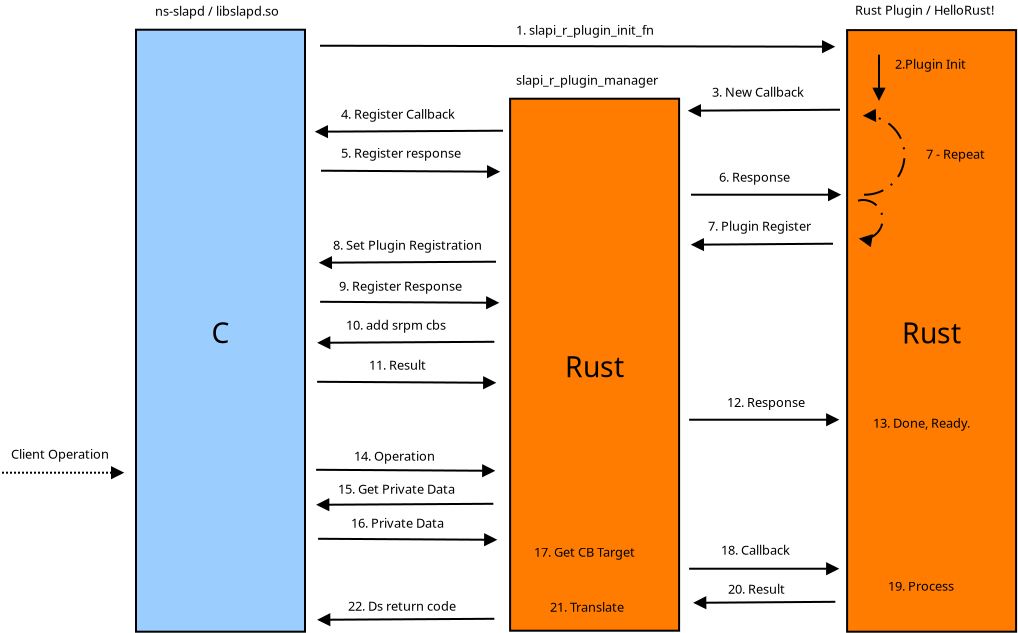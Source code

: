 <?xml version="1.0" encoding="UTF-8"?>
<dia:diagram xmlns:dia="http://www.lysator.liu.se/~alla/dia/">
  <dia:layer name="Background" visible="true" active="true">
    <dia:object type="Flowchart - Box" version="0" id="O0">
      <dia:attribute name="obj_pos">
        <dia:point val="13.35,6.45"/>
      </dia:attribute>
      <dia:attribute name="obj_bb">
        <dia:rectangle val="13.3,6.4;21.85,36.6"/>
      </dia:attribute>
      <dia:attribute name="elem_corner">
        <dia:point val="13.35,6.45"/>
      </dia:attribute>
      <dia:attribute name="elem_width">
        <dia:real val="8.45"/>
      </dia:attribute>
      <dia:attribute name="elem_height">
        <dia:real val="30.1"/>
      </dia:attribute>
      <dia:attribute name="border_width">
        <dia:real val="0.1"/>
      </dia:attribute>
      <dia:attribute name="inner_color">
        <dia:color val="#9bceff"/>
      </dia:attribute>
      <dia:attribute name="show_background">
        <dia:boolean val="true"/>
      </dia:attribute>
      <dia:attribute name="padding">
        <dia:real val="0.5"/>
      </dia:attribute>
      <dia:attribute name="text">
        <dia:composite type="text">
          <dia:attribute name="string">
            <dia:string>#C#</dia:string>
          </dia:attribute>
          <dia:attribute name="font">
            <dia:font family="sans" style="0" name="Helvetica"/>
          </dia:attribute>
          <dia:attribute name="height">
            <dia:real val="1.764"/>
          </dia:attribute>
          <dia:attribute name="pos">
            <dia:point val="17.575,21.928"/>
          </dia:attribute>
          <dia:attribute name="color">
            <dia:color val="#000000"/>
          </dia:attribute>
          <dia:attribute name="alignment">
            <dia:enum val="1"/>
          </dia:attribute>
        </dia:composite>
      </dia:attribute>
    </dia:object>
    <dia:object type="Standard - Text" version="1" id="O1">
      <dia:attribute name="obj_pos">
        <dia:point val="14.3,5.75"/>
      </dia:attribute>
      <dia:attribute name="obj_bb">
        <dia:rectangle val="14.3,5.155;21.012,5.9"/>
      </dia:attribute>
      <dia:attribute name="text">
        <dia:composite type="text">
          <dia:attribute name="string">
            <dia:string>#ns-slapd / libslapd.so#</dia:string>
          </dia:attribute>
          <dia:attribute name="font">
            <dia:font family="sans" style="0" name="Helvetica"/>
          </dia:attribute>
          <dia:attribute name="height">
            <dia:real val="0.8"/>
          </dia:attribute>
          <dia:attribute name="pos">
            <dia:point val="14.3,5.75"/>
          </dia:attribute>
          <dia:attribute name="color">
            <dia:color val="#000000"/>
          </dia:attribute>
          <dia:attribute name="alignment">
            <dia:enum val="0"/>
          </dia:attribute>
        </dia:composite>
      </dia:attribute>
      <dia:attribute name="valign">
        <dia:enum val="3"/>
      </dia:attribute>
    </dia:object>
    <dia:object type="Flowchart - Box" version="0" id="O2">
      <dia:attribute name="obj_pos">
        <dia:point val="32.055,9.9"/>
      </dia:attribute>
      <dia:attribute name="obj_bb">
        <dia:rectangle val="32.005,9.85;40.555,36.55"/>
      </dia:attribute>
      <dia:attribute name="elem_corner">
        <dia:point val="32.055,9.9"/>
      </dia:attribute>
      <dia:attribute name="elem_width">
        <dia:real val="8.45"/>
      </dia:attribute>
      <dia:attribute name="elem_height">
        <dia:real val="26.6"/>
      </dia:attribute>
      <dia:attribute name="border_width">
        <dia:real val="0.1"/>
      </dia:attribute>
      <dia:attribute name="inner_color">
        <dia:color val="#ff7c00"/>
      </dia:attribute>
      <dia:attribute name="show_background">
        <dia:boolean val="true"/>
      </dia:attribute>
      <dia:attribute name="padding">
        <dia:real val="0.5"/>
      </dia:attribute>
      <dia:attribute name="text">
        <dia:composite type="text">
          <dia:attribute name="string">
            <dia:string>#Rust#</dia:string>
          </dia:attribute>
          <dia:attribute name="font">
            <dia:font family="sans" style="0" name="Helvetica"/>
          </dia:attribute>
          <dia:attribute name="height">
            <dia:real val="1.764"/>
          </dia:attribute>
          <dia:attribute name="pos">
            <dia:point val="36.28,23.628"/>
          </dia:attribute>
          <dia:attribute name="color">
            <dia:color val="#000000"/>
          </dia:attribute>
          <dia:attribute name="alignment">
            <dia:enum val="1"/>
          </dia:attribute>
        </dia:composite>
      </dia:attribute>
    </dia:object>
    <dia:object type="Standard - Text" version="1" id="O3">
      <dia:attribute name="obj_pos">
        <dia:point val="32.35,9.2"/>
      </dia:attribute>
      <dia:attribute name="obj_bb">
        <dia:rectangle val="32.35,8.605;39.917,9.35"/>
      </dia:attribute>
      <dia:attribute name="text">
        <dia:composite type="text">
          <dia:attribute name="string">
            <dia:string>#slapi_r_plugin_manager#</dia:string>
          </dia:attribute>
          <dia:attribute name="font">
            <dia:font family="sans" style="0" name="Helvetica"/>
          </dia:attribute>
          <dia:attribute name="height">
            <dia:real val="0.8"/>
          </dia:attribute>
          <dia:attribute name="pos">
            <dia:point val="32.35,9.2"/>
          </dia:attribute>
          <dia:attribute name="color">
            <dia:color val="#000000"/>
          </dia:attribute>
          <dia:attribute name="alignment">
            <dia:enum val="0"/>
          </dia:attribute>
        </dia:composite>
      </dia:attribute>
      <dia:attribute name="valign">
        <dia:enum val="3"/>
      </dia:attribute>
    </dia:object>
    <dia:object type="Flowchart - Box" version="0" id="O4">
      <dia:attribute name="obj_pos">
        <dia:point val="48.905,6.47"/>
      </dia:attribute>
      <dia:attribute name="obj_bb">
        <dia:rectangle val="48.855,6.42;57.405,36.6"/>
      </dia:attribute>
      <dia:attribute name="elem_corner">
        <dia:point val="48.905,6.47"/>
      </dia:attribute>
      <dia:attribute name="elem_width">
        <dia:real val="8.45"/>
      </dia:attribute>
      <dia:attribute name="elem_height">
        <dia:real val="30.08"/>
      </dia:attribute>
      <dia:attribute name="border_width">
        <dia:real val="0.1"/>
      </dia:attribute>
      <dia:attribute name="inner_color">
        <dia:color val="#ff7c00"/>
      </dia:attribute>
      <dia:attribute name="show_background">
        <dia:boolean val="true"/>
      </dia:attribute>
      <dia:attribute name="padding">
        <dia:real val="0.5"/>
      </dia:attribute>
      <dia:attribute name="text">
        <dia:composite type="text">
          <dia:attribute name="string">
            <dia:string>#Rust#</dia:string>
          </dia:attribute>
          <dia:attribute name="font">
            <dia:font family="sans" style="0" name="Helvetica"/>
          </dia:attribute>
          <dia:attribute name="height">
            <dia:real val="1.764"/>
          </dia:attribute>
          <dia:attribute name="pos">
            <dia:point val="53.13,21.938"/>
          </dia:attribute>
          <dia:attribute name="color">
            <dia:color val="#000000"/>
          </dia:attribute>
          <dia:attribute name="alignment">
            <dia:enum val="1"/>
          </dia:attribute>
        </dia:composite>
      </dia:attribute>
    </dia:object>
    <dia:object type="Standard - Text" version="1" id="O5">
      <dia:attribute name="obj_pos">
        <dia:point val="49.3,5.7"/>
      </dia:attribute>
      <dia:attribute name="obj_bb">
        <dia:rectangle val="49.3,5.105;56.773,5.85"/>
      </dia:attribute>
      <dia:attribute name="text">
        <dia:composite type="text">
          <dia:attribute name="string">
            <dia:string>#Rust Plugin / HelloRust!#</dia:string>
          </dia:attribute>
          <dia:attribute name="font">
            <dia:font family="sans" style="0" name="Helvetica"/>
          </dia:attribute>
          <dia:attribute name="height">
            <dia:real val="0.8"/>
          </dia:attribute>
          <dia:attribute name="pos">
            <dia:point val="49.3,5.7"/>
          </dia:attribute>
          <dia:attribute name="color">
            <dia:color val="#000000"/>
          </dia:attribute>
          <dia:attribute name="alignment">
            <dia:enum val="0"/>
          </dia:attribute>
        </dia:composite>
      </dia:attribute>
      <dia:attribute name="valign">
        <dia:enum val="3"/>
      </dia:attribute>
    </dia:object>
    <dia:object type="Standard - Line" version="0" id="O6">
      <dia:attribute name="obj_pos">
        <dia:point val="22.55,7.25"/>
      </dia:attribute>
      <dia:attribute name="obj_bb">
        <dia:rectangle val="22.5,6.968;48.362,7.63"/>
      </dia:attribute>
      <dia:attribute name="conn_endpoints">
        <dia:point val="22.55,7.25"/>
        <dia:point val="48.25,7.3"/>
      </dia:attribute>
      <dia:attribute name="numcp">
        <dia:int val="1"/>
      </dia:attribute>
      <dia:attribute name="end_arrow">
        <dia:enum val="3"/>
      </dia:attribute>
      <dia:attribute name="end_arrow_length">
        <dia:real val="0.5"/>
      </dia:attribute>
      <dia:attribute name="end_arrow_width">
        <dia:real val="0.5"/>
      </dia:attribute>
    </dia:object>
    <dia:object type="Standard - Text" version="1" id="O7">
      <dia:attribute name="obj_pos">
        <dia:point val="32.35,6.7"/>
      </dia:attribute>
      <dia:attribute name="obj_bb">
        <dia:rectangle val="32.35,6.105;39.812,6.85"/>
      </dia:attribute>
      <dia:attribute name="text">
        <dia:composite type="text">
          <dia:attribute name="string">
            <dia:string>#1. slapi_r_plugin_init_fn#</dia:string>
          </dia:attribute>
          <dia:attribute name="font">
            <dia:font family="sans" style="0" name="Helvetica"/>
          </dia:attribute>
          <dia:attribute name="height">
            <dia:real val="0.8"/>
          </dia:attribute>
          <dia:attribute name="pos">
            <dia:point val="32.35,6.7"/>
          </dia:attribute>
          <dia:attribute name="color">
            <dia:color val="#000000"/>
          </dia:attribute>
          <dia:attribute name="alignment">
            <dia:enum val="0"/>
          </dia:attribute>
        </dia:composite>
      </dia:attribute>
      <dia:attribute name="valign">
        <dia:enum val="3"/>
      </dia:attribute>
    </dia:object>
    <dia:object type="Standard - Line" version="0" id="O8">
      <dia:attribute name="obj_pos">
        <dia:point val="48.55,10.45"/>
      </dia:attribute>
      <dia:attribute name="obj_bb">
        <dia:rectangle val="40.888,10.165;48.6,10.827"/>
      </dia:attribute>
      <dia:attribute name="conn_endpoints">
        <dia:point val="48.55,10.45"/>
        <dia:point val="41,10.5"/>
      </dia:attribute>
      <dia:attribute name="numcp">
        <dia:int val="1"/>
      </dia:attribute>
      <dia:attribute name="end_arrow">
        <dia:enum val="3"/>
      </dia:attribute>
      <dia:attribute name="end_arrow_length">
        <dia:real val="0.5"/>
      </dia:attribute>
      <dia:attribute name="end_arrow_width">
        <dia:real val="0.5"/>
      </dia:attribute>
    </dia:object>
    <dia:object type="Standard - Text" version="1" id="O9">
      <dia:attribute name="obj_pos">
        <dia:point val="51.3,8.4"/>
      </dia:attribute>
      <dia:attribute name="obj_bb">
        <dia:rectangle val="51.3,7.805;55.295,8.55"/>
      </dia:attribute>
      <dia:attribute name="text">
        <dia:composite type="text">
          <dia:attribute name="string">
            <dia:string>#2.Plugin Init #</dia:string>
          </dia:attribute>
          <dia:attribute name="font">
            <dia:font family="sans" style="0" name="Helvetica"/>
          </dia:attribute>
          <dia:attribute name="height">
            <dia:real val="0.8"/>
          </dia:attribute>
          <dia:attribute name="pos">
            <dia:point val="51.3,8.4"/>
          </dia:attribute>
          <dia:attribute name="color">
            <dia:color val="#000000"/>
          </dia:attribute>
          <dia:attribute name="alignment">
            <dia:enum val="0"/>
          </dia:attribute>
        </dia:composite>
      </dia:attribute>
      <dia:attribute name="valign">
        <dia:enum val="3"/>
      </dia:attribute>
    </dia:object>
    <dia:object type="Standard - Line" version="0" id="O10">
      <dia:attribute name="obj_pos">
        <dia:point val="50.5,7.7"/>
      </dia:attribute>
      <dia:attribute name="obj_bb">
        <dia:rectangle val="50.169,7.65;50.831,10.062"/>
      </dia:attribute>
      <dia:attribute name="conn_endpoints">
        <dia:point val="50.5,7.7"/>
        <dia:point val="50.5,9.95"/>
      </dia:attribute>
      <dia:attribute name="numcp">
        <dia:int val="1"/>
      </dia:attribute>
      <dia:attribute name="end_arrow">
        <dia:enum val="3"/>
      </dia:attribute>
      <dia:attribute name="end_arrow_length">
        <dia:real val="0.5"/>
      </dia:attribute>
      <dia:attribute name="end_arrow_width">
        <dia:real val="0.5"/>
      </dia:attribute>
    </dia:object>
    <dia:object type="Standard - Text" version="1" id="O11">
      <dia:attribute name="obj_pos">
        <dia:point val="42.15,9.8"/>
      </dia:attribute>
      <dia:attribute name="obj_bb">
        <dia:rectangle val="42.15,9.205;47.28,9.95"/>
      </dia:attribute>
      <dia:attribute name="text">
        <dia:composite type="text">
          <dia:attribute name="string">
            <dia:string>#3. New Callback#</dia:string>
          </dia:attribute>
          <dia:attribute name="font">
            <dia:font family="sans" style="0" name="Helvetica"/>
          </dia:attribute>
          <dia:attribute name="height">
            <dia:real val="0.8"/>
          </dia:attribute>
          <dia:attribute name="pos">
            <dia:point val="42.15,9.8"/>
          </dia:attribute>
          <dia:attribute name="color">
            <dia:color val="#000000"/>
          </dia:attribute>
          <dia:attribute name="alignment">
            <dia:enum val="0"/>
          </dia:attribute>
        </dia:composite>
      </dia:attribute>
      <dia:attribute name="valign">
        <dia:enum val="3"/>
      </dia:attribute>
    </dia:object>
    <dia:object type="Standard - Line" version="0" id="O12">
      <dia:attribute name="obj_pos">
        <dia:point val="31.7,11.5"/>
      </dia:attribute>
      <dia:attribute name="obj_bb">
        <dia:rectangle val="22.238,11.216;31.75,11.878"/>
      </dia:attribute>
      <dia:attribute name="conn_endpoints">
        <dia:point val="31.7,11.5"/>
        <dia:point val="22.35,11.55"/>
      </dia:attribute>
      <dia:attribute name="numcp">
        <dia:int val="1"/>
      </dia:attribute>
      <dia:attribute name="end_arrow">
        <dia:enum val="3"/>
      </dia:attribute>
      <dia:attribute name="end_arrow_length">
        <dia:real val="0.5"/>
      </dia:attribute>
      <dia:attribute name="end_arrow_width">
        <dia:real val="0.5"/>
      </dia:attribute>
    </dia:object>
    <dia:object type="Standard - Text" version="1" id="O13">
      <dia:attribute name="obj_pos">
        <dia:point val="23.6,10.9"/>
      </dia:attribute>
      <dia:attribute name="obj_bb">
        <dia:rectangle val="23.6,10.305;29.97,11.05"/>
      </dia:attribute>
      <dia:attribute name="text">
        <dia:composite type="text">
          <dia:attribute name="string">
            <dia:string>#4. Register Callback#</dia:string>
          </dia:attribute>
          <dia:attribute name="font">
            <dia:font family="sans" style="0" name="Helvetica"/>
          </dia:attribute>
          <dia:attribute name="height">
            <dia:real val="0.8"/>
          </dia:attribute>
          <dia:attribute name="pos">
            <dia:point val="23.6,10.9"/>
          </dia:attribute>
          <dia:attribute name="color">
            <dia:color val="#000000"/>
          </dia:attribute>
          <dia:attribute name="alignment">
            <dia:enum val="0"/>
          </dia:attribute>
        </dia:composite>
      </dia:attribute>
      <dia:attribute name="valign">
        <dia:enum val="3"/>
      </dia:attribute>
    </dia:object>
    <dia:object type="Standard - Line" version="0" id="O14">
      <dia:attribute name="obj_pos">
        <dia:point val="22.6,13.5"/>
      </dia:attribute>
      <dia:attribute name="obj_bb">
        <dia:rectangle val="22.55,13.216;31.612,13.878"/>
      </dia:attribute>
      <dia:attribute name="conn_endpoints">
        <dia:point val="22.6,13.5"/>
        <dia:point val="31.5,13.55"/>
      </dia:attribute>
      <dia:attribute name="numcp">
        <dia:int val="1"/>
      </dia:attribute>
      <dia:attribute name="end_arrow">
        <dia:enum val="3"/>
      </dia:attribute>
      <dia:attribute name="end_arrow_length">
        <dia:real val="0.5"/>
      </dia:attribute>
      <dia:attribute name="end_arrow_width">
        <dia:real val="0.5"/>
      </dia:attribute>
    </dia:object>
    <dia:object type="Standard - Text" version="1" id="O15">
      <dia:attribute name="obj_pos">
        <dia:point val="23.6,12.85"/>
      </dia:attribute>
      <dia:attribute name="obj_bb">
        <dia:rectangle val="23.6,12.255;30.16,13"/>
      </dia:attribute>
      <dia:attribute name="text">
        <dia:composite type="text">
          <dia:attribute name="string">
            <dia:string>#5. Register response#</dia:string>
          </dia:attribute>
          <dia:attribute name="font">
            <dia:font family="sans" style="0" name="Helvetica"/>
          </dia:attribute>
          <dia:attribute name="height">
            <dia:real val="0.8"/>
          </dia:attribute>
          <dia:attribute name="pos">
            <dia:point val="23.6,12.85"/>
          </dia:attribute>
          <dia:attribute name="color">
            <dia:color val="#000000"/>
          </dia:attribute>
          <dia:attribute name="alignment">
            <dia:enum val="0"/>
          </dia:attribute>
        </dia:composite>
      </dia:attribute>
      <dia:attribute name="valign">
        <dia:enum val="3"/>
      </dia:attribute>
    </dia:object>
    <dia:object type="Standard - Line" version="0" id="O16">
      <dia:attribute name="obj_pos">
        <dia:point val="41.1,14.7"/>
      </dia:attribute>
      <dia:attribute name="obj_bb">
        <dia:rectangle val="41.05,14.369;48.662,15.031"/>
      </dia:attribute>
      <dia:attribute name="conn_endpoints">
        <dia:point val="41.1,14.7"/>
        <dia:point val="48.55,14.7"/>
      </dia:attribute>
      <dia:attribute name="numcp">
        <dia:int val="1"/>
      </dia:attribute>
      <dia:attribute name="end_arrow">
        <dia:enum val="3"/>
      </dia:attribute>
      <dia:attribute name="end_arrow_length">
        <dia:real val="0.5"/>
      </dia:attribute>
      <dia:attribute name="end_arrow_width">
        <dia:real val="0.5"/>
      </dia:attribute>
    </dia:object>
    <dia:object type="Standard - Text" version="1" id="O17">
      <dia:attribute name="obj_pos">
        <dia:point val="42.5,14.05"/>
      </dia:attribute>
      <dia:attribute name="obj_bb">
        <dia:rectangle val="42.5,13.455;46.39,14.2"/>
      </dia:attribute>
      <dia:attribute name="text">
        <dia:composite type="text">
          <dia:attribute name="string">
            <dia:string>#6. Response#</dia:string>
          </dia:attribute>
          <dia:attribute name="font">
            <dia:font family="sans" style="0" name="Helvetica"/>
          </dia:attribute>
          <dia:attribute name="height">
            <dia:real val="0.8"/>
          </dia:attribute>
          <dia:attribute name="pos">
            <dia:point val="42.5,14.05"/>
          </dia:attribute>
          <dia:attribute name="color">
            <dia:color val="#000000"/>
          </dia:attribute>
          <dia:attribute name="alignment">
            <dia:enum val="0"/>
          </dia:attribute>
        </dia:composite>
      </dia:attribute>
      <dia:attribute name="valign">
        <dia:enum val="3"/>
      </dia:attribute>
    </dia:object>
    <dia:object type="Standard - Arc" version="0" id="O18">
      <dia:attribute name="obj_pos">
        <dia:point val="49.75,14.7"/>
      </dia:attribute>
      <dia:attribute name="obj_bb">
        <dia:rectangle val="49.688,10.404;51.826,14.751"/>
      </dia:attribute>
      <dia:attribute name="conn_endpoints">
        <dia:point val="49.75,14.7"/>
        <dia:point val="49.75,10.75"/>
      </dia:attribute>
      <dia:attribute name="curve_distance">
        <dia:real val="2.026"/>
      </dia:attribute>
      <dia:attribute name="line_style">
        <dia:enum val="2"/>
      </dia:attribute>
      <dia:attribute name="end_arrow">
        <dia:enum val="3"/>
      </dia:attribute>
      <dia:attribute name="end_arrow_length">
        <dia:real val="0.5"/>
      </dia:attribute>
      <dia:attribute name="end_arrow_width">
        <dia:real val="0.5"/>
      </dia:attribute>
    </dia:object>
    <dia:object type="Standard - Text" version="1" id="O19">
      <dia:attribute name="obj_pos">
        <dia:point val="53.13,21.51"/>
      </dia:attribute>
      <dia:attribute name="obj_bb">
        <dia:rectangle val="53.13,20.915;53.13,21.66"/>
      </dia:attribute>
      <dia:attribute name="text">
        <dia:composite type="text">
          <dia:attribute name="string">
            <dia:string>##</dia:string>
          </dia:attribute>
          <dia:attribute name="font">
            <dia:font family="sans" style="0" name="Helvetica"/>
          </dia:attribute>
          <dia:attribute name="height">
            <dia:real val="0.8"/>
          </dia:attribute>
          <dia:attribute name="pos">
            <dia:point val="53.13,21.51"/>
          </dia:attribute>
          <dia:attribute name="color">
            <dia:color val="#000000"/>
          </dia:attribute>
          <dia:attribute name="alignment">
            <dia:enum val="0"/>
          </dia:attribute>
        </dia:composite>
      </dia:attribute>
      <dia:attribute name="valign">
        <dia:enum val="3"/>
      </dia:attribute>
      <dia:connections>
        <dia:connection handle="0" to="O4" connection="16"/>
      </dia:connections>
    </dia:object>
    <dia:object type="Standard - Text" version="1" id="O20">
      <dia:attribute name="obj_pos">
        <dia:point val="52.85,12.9"/>
      </dia:attribute>
      <dia:attribute name="obj_bb">
        <dia:rectangle val="52.85,12.305;56.15,13.05"/>
      </dia:attribute>
      <dia:attribute name="text">
        <dia:composite type="text">
          <dia:attribute name="string">
            <dia:string>#7 - Repeat#</dia:string>
          </dia:attribute>
          <dia:attribute name="font">
            <dia:font family="sans" style="0" name="Helvetica"/>
          </dia:attribute>
          <dia:attribute name="height">
            <dia:real val="0.8"/>
          </dia:attribute>
          <dia:attribute name="pos">
            <dia:point val="52.85,12.9"/>
          </dia:attribute>
          <dia:attribute name="color">
            <dia:color val="#000000"/>
          </dia:attribute>
          <dia:attribute name="alignment">
            <dia:enum val="0"/>
          </dia:attribute>
        </dia:composite>
      </dia:attribute>
      <dia:attribute name="valign">
        <dia:enum val="3"/>
      </dia:attribute>
    </dia:object>
    <dia:object type="Standard - Line" version="0" id="O21">
      <dia:attribute name="obj_pos">
        <dia:point val="48.2,17.15"/>
      </dia:attribute>
      <dia:attribute name="obj_bb">
        <dia:rectangle val="41.038,16.865;48.25,17.527"/>
      </dia:attribute>
      <dia:attribute name="conn_endpoints">
        <dia:point val="48.2,17.15"/>
        <dia:point val="41.15,17.2"/>
      </dia:attribute>
      <dia:attribute name="numcp">
        <dia:int val="1"/>
      </dia:attribute>
      <dia:attribute name="end_arrow">
        <dia:enum val="3"/>
      </dia:attribute>
      <dia:attribute name="end_arrow_length">
        <dia:real val="0.5"/>
      </dia:attribute>
      <dia:attribute name="end_arrow_width">
        <dia:real val="0.5"/>
      </dia:attribute>
    </dia:object>
    <dia:object type="Standard - Text" version="1" id="O22">
      <dia:attribute name="obj_pos">
        <dia:point val="41.95,16.5"/>
      </dia:attribute>
      <dia:attribute name="obj_bb">
        <dia:rectangle val="41.95,15.905;47.56,16.65"/>
      </dia:attribute>
      <dia:attribute name="text">
        <dia:composite type="text">
          <dia:attribute name="string">
            <dia:string>#7. Plugin Register#</dia:string>
          </dia:attribute>
          <dia:attribute name="font">
            <dia:font family="sans" style="0" name="Helvetica"/>
          </dia:attribute>
          <dia:attribute name="height">
            <dia:real val="0.8"/>
          </dia:attribute>
          <dia:attribute name="pos">
            <dia:point val="41.95,16.5"/>
          </dia:attribute>
          <dia:attribute name="color">
            <dia:color val="#000000"/>
          </dia:attribute>
          <dia:attribute name="alignment">
            <dia:enum val="0"/>
          </dia:attribute>
        </dia:composite>
      </dia:attribute>
      <dia:attribute name="valign">
        <dia:enum val="3"/>
      </dia:attribute>
    </dia:object>
    <dia:object type="Standard - Arc" version="0" id="O23">
      <dia:attribute name="obj_pos">
        <dia:point val="49.45,15"/>
      </dia:attribute>
      <dia:attribute name="obj_bb">
        <dia:rectangle val="49.397,14.916;50.73,17.323"/>
      </dia:attribute>
      <dia:attribute name="conn_endpoints">
        <dia:point val="49.45,15"/>
        <dia:point val="49.55,16.9"/>
      </dia:attribute>
      <dia:attribute name="curve_distance">
        <dia:real val="-1.18"/>
      </dia:attribute>
      <dia:attribute name="line_style">
        <dia:enum val="2"/>
      </dia:attribute>
      <dia:attribute name="end_arrow">
        <dia:enum val="3"/>
      </dia:attribute>
      <dia:attribute name="end_arrow_length">
        <dia:real val="0.5"/>
      </dia:attribute>
      <dia:attribute name="end_arrow_width">
        <dia:real val="0.5"/>
      </dia:attribute>
    </dia:object>
    <dia:object type="Standard - Line" version="0" id="O24">
      <dia:attribute name="obj_pos">
        <dia:point val="31.35,18.05"/>
      </dia:attribute>
      <dia:attribute name="obj_bb">
        <dia:rectangle val="22.438,17.766;31.4,18.428"/>
      </dia:attribute>
      <dia:attribute name="conn_endpoints">
        <dia:point val="31.35,18.05"/>
        <dia:point val="22.55,18.1"/>
      </dia:attribute>
      <dia:attribute name="numcp">
        <dia:int val="1"/>
      </dia:attribute>
      <dia:attribute name="end_arrow">
        <dia:enum val="3"/>
      </dia:attribute>
      <dia:attribute name="end_arrow_length">
        <dia:real val="0.5"/>
      </dia:attribute>
      <dia:attribute name="end_arrow_width">
        <dia:real val="0.5"/>
      </dia:attribute>
    </dia:object>
    <dia:object type="Standard - Text" version="1" id="O25">
      <dia:attribute name="obj_pos">
        <dia:point val="23.2,17.45"/>
      </dia:attribute>
      <dia:attribute name="obj_bb">
        <dia:rectangle val="23.2,16.855;31.288,17.6"/>
      </dia:attribute>
      <dia:attribute name="text">
        <dia:composite type="text">
          <dia:attribute name="string">
            <dia:string>#8. Set Plugin Registration#</dia:string>
          </dia:attribute>
          <dia:attribute name="font">
            <dia:font family="sans" style="0" name="Helvetica"/>
          </dia:attribute>
          <dia:attribute name="height">
            <dia:real val="0.8"/>
          </dia:attribute>
          <dia:attribute name="pos">
            <dia:point val="23.2,17.45"/>
          </dia:attribute>
          <dia:attribute name="color">
            <dia:color val="#000000"/>
          </dia:attribute>
          <dia:attribute name="alignment">
            <dia:enum val="0"/>
          </dia:attribute>
        </dia:composite>
      </dia:attribute>
      <dia:attribute name="valign">
        <dia:enum val="3"/>
      </dia:attribute>
    </dia:object>
    <dia:object type="Standard - Line" version="0" id="O26">
      <dia:attribute name="obj_pos">
        <dia:point val="22.555,20.054"/>
      </dia:attribute>
      <dia:attribute name="obj_bb">
        <dia:rectangle val="22.505,19.77;31.567,20.432"/>
      </dia:attribute>
      <dia:attribute name="conn_endpoints">
        <dia:point val="22.555,20.054"/>
        <dia:point val="31.455,20.104"/>
      </dia:attribute>
      <dia:attribute name="numcp">
        <dia:int val="1"/>
      </dia:attribute>
      <dia:attribute name="end_arrow">
        <dia:enum val="3"/>
      </dia:attribute>
      <dia:attribute name="end_arrow_length">
        <dia:real val="0.5"/>
      </dia:attribute>
      <dia:attribute name="end_arrow_width">
        <dia:real val="0.5"/>
      </dia:attribute>
    </dia:object>
    <dia:object type="Standard - Text" version="1" id="O27">
      <dia:attribute name="obj_pos">
        <dia:point val="23.5,19.5"/>
      </dia:attribute>
      <dia:attribute name="obj_bb">
        <dia:rectangle val="23.5,18.905;30.23,19.65"/>
      </dia:attribute>
      <dia:attribute name="text">
        <dia:composite type="text">
          <dia:attribute name="string">
            <dia:string>#9. Register Response#</dia:string>
          </dia:attribute>
          <dia:attribute name="font">
            <dia:font family="sans" style="0" name="Helvetica"/>
          </dia:attribute>
          <dia:attribute name="height">
            <dia:real val="0.8"/>
          </dia:attribute>
          <dia:attribute name="pos">
            <dia:point val="23.5,19.5"/>
          </dia:attribute>
          <dia:attribute name="color">
            <dia:color val="#000000"/>
          </dia:attribute>
          <dia:attribute name="alignment">
            <dia:enum val="0"/>
          </dia:attribute>
        </dia:composite>
      </dia:attribute>
      <dia:attribute name="valign">
        <dia:enum val="3"/>
      </dia:attribute>
    </dia:object>
    <dia:object type="Standard - Line" version="0" id="O28">
      <dia:attribute name="obj_pos">
        <dia:point val="31.267,22.054"/>
      </dia:attribute>
      <dia:attribute name="obj_bb">
        <dia:rectangle val="22.355,21.77;31.317,22.432"/>
      </dia:attribute>
      <dia:attribute name="conn_endpoints">
        <dia:point val="31.267,22.054"/>
        <dia:point val="22.467,22.104"/>
      </dia:attribute>
      <dia:attribute name="numcp">
        <dia:int val="1"/>
      </dia:attribute>
      <dia:attribute name="end_arrow">
        <dia:enum val="3"/>
      </dia:attribute>
      <dia:attribute name="end_arrow_length">
        <dia:real val="0.5"/>
      </dia:attribute>
      <dia:attribute name="end_arrow_width">
        <dia:real val="0.5"/>
      </dia:attribute>
    </dia:object>
    <dia:object type="Standard - Text" version="1" id="O29">
      <dia:attribute name="obj_pos">
        <dia:point val="23.85,21.45"/>
      </dia:attribute>
      <dia:attribute name="obj_bb">
        <dia:rectangle val="23.85,20.855;29.4,21.6"/>
      </dia:attribute>
      <dia:attribute name="text">
        <dia:composite type="text">
          <dia:attribute name="string">
            <dia:string>#10. add srpm cbs#</dia:string>
          </dia:attribute>
          <dia:attribute name="font">
            <dia:font family="sans" style="0" name="Helvetica"/>
          </dia:attribute>
          <dia:attribute name="height">
            <dia:real val="0.8"/>
          </dia:attribute>
          <dia:attribute name="pos">
            <dia:point val="23.85,21.45"/>
          </dia:attribute>
          <dia:attribute name="color">
            <dia:color val="#000000"/>
          </dia:attribute>
          <dia:attribute name="alignment">
            <dia:enum val="0"/>
          </dia:attribute>
        </dia:composite>
      </dia:attribute>
      <dia:attribute name="valign">
        <dia:enum val="3"/>
      </dia:attribute>
    </dia:object>
    <dia:object type="Standard - Line" version="0" id="O30">
      <dia:attribute name="obj_pos">
        <dia:point val="22.405,24.054"/>
      </dia:attribute>
      <dia:attribute name="obj_bb">
        <dia:rectangle val="22.355,23.77;31.417,24.432"/>
      </dia:attribute>
      <dia:attribute name="conn_endpoints">
        <dia:point val="22.405,24.054"/>
        <dia:point val="31.305,24.104"/>
      </dia:attribute>
      <dia:attribute name="numcp">
        <dia:int val="1"/>
      </dia:attribute>
      <dia:attribute name="end_arrow">
        <dia:enum val="3"/>
      </dia:attribute>
      <dia:attribute name="end_arrow_length">
        <dia:real val="0.5"/>
      </dia:attribute>
      <dia:attribute name="end_arrow_width">
        <dia:real val="0.5"/>
      </dia:attribute>
    </dia:object>
    <dia:object type="Standard - Text" version="1" id="O31">
      <dia:attribute name="obj_pos">
        <dia:point val="25,23.45"/>
      </dia:attribute>
      <dia:attribute name="obj_bb">
        <dia:rectangle val="25,22.855;28.198,23.6"/>
      </dia:attribute>
      <dia:attribute name="text">
        <dia:composite type="text">
          <dia:attribute name="string">
            <dia:string>#11. Result#</dia:string>
          </dia:attribute>
          <dia:attribute name="font">
            <dia:font family="sans" style="0" name="Helvetica"/>
          </dia:attribute>
          <dia:attribute name="height">
            <dia:real val="0.8"/>
          </dia:attribute>
          <dia:attribute name="pos">
            <dia:point val="25,23.45"/>
          </dia:attribute>
          <dia:attribute name="color">
            <dia:color val="#000000"/>
          </dia:attribute>
          <dia:attribute name="alignment">
            <dia:enum val="0"/>
          </dia:attribute>
        </dia:composite>
      </dia:attribute>
      <dia:attribute name="valign">
        <dia:enum val="3"/>
      </dia:attribute>
    </dia:object>
    <dia:object type="Standard - Line" version="0" id="O32">
      <dia:attribute name="obj_pos">
        <dia:point val="41.005,25.951"/>
      </dia:attribute>
      <dia:attribute name="obj_bb">
        <dia:rectangle val="40.955,25.62;48.567,26.282"/>
      </dia:attribute>
      <dia:attribute name="conn_endpoints">
        <dia:point val="41.005,25.951"/>
        <dia:point val="48.455,25.951"/>
      </dia:attribute>
      <dia:attribute name="numcp">
        <dia:int val="1"/>
      </dia:attribute>
      <dia:attribute name="end_arrow">
        <dia:enum val="3"/>
      </dia:attribute>
      <dia:attribute name="end_arrow_length">
        <dia:real val="0.5"/>
      </dia:attribute>
      <dia:attribute name="end_arrow_width">
        <dia:real val="0.5"/>
      </dia:attribute>
    </dia:object>
    <dia:object type="Standard - Text" version="1" id="O33">
      <dia:attribute name="obj_pos">
        <dia:point val="42.905,25.315"/>
      </dia:attribute>
      <dia:attribute name="obj_bb">
        <dia:rectangle val="42.905,24.72;47.203,25.465"/>
      </dia:attribute>
      <dia:attribute name="text">
        <dia:composite type="text">
          <dia:attribute name="string">
            <dia:string>#12. Response#</dia:string>
          </dia:attribute>
          <dia:attribute name="font">
            <dia:font family="sans" style="0" name="Helvetica"/>
          </dia:attribute>
          <dia:attribute name="height">
            <dia:real val="0.8"/>
          </dia:attribute>
          <dia:attribute name="pos">
            <dia:point val="42.905,25.315"/>
          </dia:attribute>
          <dia:attribute name="color">
            <dia:color val="#000000"/>
          </dia:attribute>
          <dia:attribute name="alignment">
            <dia:enum val="0"/>
          </dia:attribute>
        </dia:composite>
      </dia:attribute>
      <dia:attribute name="valign">
        <dia:enum val="3"/>
      </dia:attribute>
    </dia:object>
    <dia:object type="Standard - Text" version="1" id="O34">
      <dia:attribute name="obj_pos">
        <dia:point val="50.2,26.35"/>
      </dia:attribute>
      <dia:attribute name="obj_bb">
        <dia:rectangle val="50.2,25.755;55.615,26.5"/>
      </dia:attribute>
      <dia:attribute name="text">
        <dia:composite type="text">
          <dia:attribute name="string">
            <dia:string>#13. Done, Ready.#</dia:string>
          </dia:attribute>
          <dia:attribute name="font">
            <dia:font family="sans" style="0" name="Helvetica"/>
          </dia:attribute>
          <dia:attribute name="height">
            <dia:real val="0.8"/>
          </dia:attribute>
          <dia:attribute name="pos">
            <dia:point val="50.2,26.35"/>
          </dia:attribute>
          <dia:attribute name="color">
            <dia:color val="#000000"/>
          </dia:attribute>
          <dia:attribute name="alignment">
            <dia:enum val="0"/>
          </dia:attribute>
        </dia:composite>
      </dia:attribute>
      <dia:attribute name="valign">
        <dia:enum val="3"/>
      </dia:attribute>
    </dia:object>
    <dia:object type="Standard - Line" version="0" id="O35">
      <dia:attribute name="obj_pos">
        <dia:point val="22.355,28.454"/>
      </dia:attribute>
      <dia:attribute name="obj_bb">
        <dia:rectangle val="22.305,28.17;31.367,28.832"/>
      </dia:attribute>
      <dia:attribute name="conn_endpoints">
        <dia:point val="22.355,28.454"/>
        <dia:point val="31.255,28.504"/>
      </dia:attribute>
      <dia:attribute name="numcp">
        <dia:int val="1"/>
      </dia:attribute>
      <dia:attribute name="end_arrow">
        <dia:enum val="3"/>
      </dia:attribute>
      <dia:attribute name="end_arrow_length">
        <dia:real val="0.5"/>
      </dia:attribute>
      <dia:attribute name="end_arrow_width">
        <dia:real val="0.5"/>
      </dia:attribute>
    </dia:object>
    <dia:object type="Standard - Text" version="1" id="O36">
      <dia:attribute name="obj_pos">
        <dia:point val="24.25,28"/>
      </dia:attribute>
      <dia:attribute name="obj_bb">
        <dia:rectangle val="24.25,27.405;28.657,28.15"/>
      </dia:attribute>
      <dia:attribute name="text">
        <dia:composite type="text">
          <dia:attribute name="string">
            <dia:string>#14. Operation#</dia:string>
          </dia:attribute>
          <dia:attribute name="font">
            <dia:font family="sans" style="0" name="Helvetica"/>
          </dia:attribute>
          <dia:attribute name="height">
            <dia:real val="0.8"/>
          </dia:attribute>
          <dia:attribute name="pos">
            <dia:point val="24.25,28"/>
          </dia:attribute>
          <dia:attribute name="color">
            <dia:color val="#000000"/>
          </dia:attribute>
          <dia:attribute name="alignment">
            <dia:enum val="0"/>
          </dia:attribute>
        </dia:composite>
      </dia:attribute>
      <dia:attribute name="valign">
        <dia:enum val="3"/>
      </dia:attribute>
    </dia:object>
    <dia:object type="Standard - Line" version="0" id="O37">
      <dia:attribute name="obj_pos">
        <dia:point val="31.217,30.154"/>
      </dia:attribute>
      <dia:attribute name="obj_bb">
        <dia:rectangle val="22.305,29.87;31.267,30.532"/>
      </dia:attribute>
      <dia:attribute name="conn_endpoints">
        <dia:point val="31.217,30.154"/>
        <dia:point val="22.417,30.204"/>
      </dia:attribute>
      <dia:attribute name="numcp">
        <dia:int val="1"/>
      </dia:attribute>
      <dia:attribute name="end_arrow">
        <dia:enum val="3"/>
      </dia:attribute>
      <dia:attribute name="end_arrow_length">
        <dia:real val="0.5"/>
      </dia:attribute>
      <dia:attribute name="end_arrow_width">
        <dia:real val="0.5"/>
      </dia:attribute>
    </dia:object>
    <dia:object type="Standard - Text" version="1" id="O38">
      <dia:attribute name="obj_pos">
        <dia:point val="23.45,29.65"/>
      </dia:attribute>
      <dia:attribute name="obj_bb">
        <dia:rectangle val="23.45,29.055;29.975,29.8"/>
      </dia:attribute>
      <dia:attribute name="text">
        <dia:composite type="text">
          <dia:attribute name="string">
            <dia:string>#15. Get Private Data#</dia:string>
          </dia:attribute>
          <dia:attribute name="font">
            <dia:font family="sans" style="0" name="Helvetica"/>
          </dia:attribute>
          <dia:attribute name="height">
            <dia:real val="0.8"/>
          </dia:attribute>
          <dia:attribute name="pos">
            <dia:point val="23.45,29.65"/>
          </dia:attribute>
          <dia:attribute name="color">
            <dia:color val="#000000"/>
          </dia:attribute>
          <dia:attribute name="alignment">
            <dia:enum val="0"/>
          </dia:attribute>
        </dia:composite>
      </dia:attribute>
      <dia:attribute name="valign">
        <dia:enum val="3"/>
      </dia:attribute>
    </dia:object>
    <dia:object type="Standard - Line" version="0" id="O39">
      <dia:attribute name="obj_pos">
        <dia:point val="22.455,31.904"/>
      </dia:attribute>
      <dia:attribute name="obj_bb">
        <dia:rectangle val="22.405,31.62;31.467,32.282"/>
      </dia:attribute>
      <dia:attribute name="conn_endpoints">
        <dia:point val="22.455,31.904"/>
        <dia:point val="31.355,31.954"/>
      </dia:attribute>
      <dia:attribute name="numcp">
        <dia:int val="1"/>
      </dia:attribute>
      <dia:attribute name="end_arrow">
        <dia:enum val="3"/>
      </dia:attribute>
      <dia:attribute name="end_arrow_length">
        <dia:real val="0.5"/>
      </dia:attribute>
      <dia:attribute name="end_arrow_width">
        <dia:real val="0.5"/>
      </dia:attribute>
    </dia:object>
    <dia:object type="Standard - Text" version="1" id="O40">
      <dia:attribute name="obj_pos">
        <dia:point val="24.1,31.35"/>
      </dia:attribute>
      <dia:attribute name="obj_bb">
        <dia:rectangle val="24.1,30.755;29.282,31.5"/>
      </dia:attribute>
      <dia:attribute name="text">
        <dia:composite type="text">
          <dia:attribute name="string">
            <dia:string>#16. Private Data#</dia:string>
          </dia:attribute>
          <dia:attribute name="font">
            <dia:font family="sans" style="0" name="Helvetica"/>
          </dia:attribute>
          <dia:attribute name="height">
            <dia:real val="0.8"/>
          </dia:attribute>
          <dia:attribute name="pos">
            <dia:point val="24.1,31.35"/>
          </dia:attribute>
          <dia:attribute name="color">
            <dia:color val="#000000"/>
          </dia:attribute>
          <dia:attribute name="alignment">
            <dia:enum val="0"/>
          </dia:attribute>
        </dia:composite>
      </dia:attribute>
      <dia:attribute name="valign">
        <dia:enum val="3"/>
      </dia:attribute>
    </dia:object>
    <dia:object type="Standard - Text" version="1" id="O41">
      <dia:attribute name="obj_pos">
        <dia:point val="33.25,32.8"/>
      </dia:attribute>
      <dia:attribute name="obj_bb">
        <dia:rectangle val="33.25,32.205;38.885,32.95"/>
      </dia:attribute>
      <dia:attribute name="text">
        <dia:composite type="text">
          <dia:attribute name="string">
            <dia:string>#17. Get CB Target#</dia:string>
          </dia:attribute>
          <dia:attribute name="font">
            <dia:font family="sans" style="0" name="Helvetica"/>
          </dia:attribute>
          <dia:attribute name="height">
            <dia:real val="0.8"/>
          </dia:attribute>
          <dia:attribute name="pos">
            <dia:point val="33.25,32.8"/>
          </dia:attribute>
          <dia:attribute name="color">
            <dia:color val="#000000"/>
          </dia:attribute>
          <dia:attribute name="alignment">
            <dia:enum val="0"/>
          </dia:attribute>
        </dia:composite>
      </dia:attribute>
      <dia:attribute name="valign">
        <dia:enum val="3"/>
      </dia:attribute>
    </dia:object>
    <dia:object type="Standard - Line" version="0" id="O42">
      <dia:attribute name="obj_pos">
        <dia:point val="41.005,33.401"/>
      </dia:attribute>
      <dia:attribute name="obj_bb">
        <dia:rectangle val="40.955,33.07;48.567,33.732"/>
      </dia:attribute>
      <dia:attribute name="conn_endpoints">
        <dia:point val="41.005,33.401"/>
        <dia:point val="48.455,33.401"/>
      </dia:attribute>
      <dia:attribute name="numcp">
        <dia:int val="1"/>
      </dia:attribute>
      <dia:attribute name="end_arrow">
        <dia:enum val="3"/>
      </dia:attribute>
      <dia:attribute name="end_arrow_length">
        <dia:real val="0.5"/>
      </dia:attribute>
      <dia:attribute name="end_arrow_width">
        <dia:real val="0.5"/>
      </dia:attribute>
    </dia:object>
    <dia:object type="Standard - Text" version="1" id="O43">
      <dia:attribute name="obj_pos">
        <dia:point val="42.6,32.7"/>
      </dia:attribute>
      <dia:attribute name="obj_bb">
        <dia:rectangle val="42.6,32.105;46.538,32.85"/>
      </dia:attribute>
      <dia:attribute name="text">
        <dia:composite type="text">
          <dia:attribute name="string">
            <dia:string>#18. Callback#</dia:string>
          </dia:attribute>
          <dia:attribute name="font">
            <dia:font family="sans" style="0" name="Helvetica"/>
          </dia:attribute>
          <dia:attribute name="height">
            <dia:real val="0.8"/>
          </dia:attribute>
          <dia:attribute name="pos">
            <dia:point val="42.6,32.7"/>
          </dia:attribute>
          <dia:attribute name="color">
            <dia:color val="#000000"/>
          </dia:attribute>
          <dia:attribute name="alignment">
            <dia:enum val="0"/>
          </dia:attribute>
        </dia:composite>
      </dia:attribute>
      <dia:attribute name="valign">
        <dia:enum val="3"/>
      </dia:attribute>
    </dia:object>
    <dia:object type="Standard - Text" version="1" id="O44">
      <dia:attribute name="obj_pos">
        <dia:point val="50.95,34.5"/>
      </dia:attribute>
      <dia:attribute name="obj_bb">
        <dia:rectangle val="50.95,33.905;54.597,34.65"/>
      </dia:attribute>
      <dia:attribute name="text">
        <dia:composite type="text">
          <dia:attribute name="string">
            <dia:string>#19. Process#</dia:string>
          </dia:attribute>
          <dia:attribute name="font">
            <dia:font family="sans" style="0" name="Helvetica"/>
          </dia:attribute>
          <dia:attribute name="height">
            <dia:real val="0.8"/>
          </dia:attribute>
          <dia:attribute name="pos">
            <dia:point val="50.95,34.5"/>
          </dia:attribute>
          <dia:attribute name="color">
            <dia:color val="#000000"/>
          </dia:attribute>
          <dia:attribute name="alignment">
            <dia:enum val="0"/>
          </dia:attribute>
        </dia:composite>
      </dia:attribute>
      <dia:attribute name="valign">
        <dia:enum val="3"/>
      </dia:attribute>
    </dia:object>
    <dia:object type="Standard - Line" version="0" id="O45">
      <dia:attribute name="obj_pos">
        <dia:point val="48.317,35.055"/>
      </dia:attribute>
      <dia:attribute name="obj_bb">
        <dia:rectangle val="41.155,34.77;48.367,35.432"/>
      </dia:attribute>
      <dia:attribute name="conn_endpoints">
        <dia:point val="48.317,35.055"/>
        <dia:point val="41.267,35.105"/>
      </dia:attribute>
      <dia:attribute name="numcp">
        <dia:int val="1"/>
      </dia:attribute>
      <dia:attribute name="end_arrow">
        <dia:enum val="3"/>
      </dia:attribute>
      <dia:attribute name="end_arrow_length">
        <dia:real val="0.5"/>
      </dia:attribute>
      <dia:attribute name="end_arrow_width">
        <dia:real val="0.5"/>
      </dia:attribute>
    </dia:object>
    <dia:object type="Standard - Text" version="1" id="O46">
      <dia:attribute name="obj_pos">
        <dia:point val="42.95,34.65"/>
      </dia:attribute>
      <dia:attribute name="obj_bb">
        <dia:rectangle val="42.95,34.055;46.148,34.8"/>
      </dia:attribute>
      <dia:attribute name="text">
        <dia:composite type="text">
          <dia:attribute name="string">
            <dia:string>#20. Result#</dia:string>
          </dia:attribute>
          <dia:attribute name="font">
            <dia:font family="sans" style="0" name="Helvetica"/>
          </dia:attribute>
          <dia:attribute name="height">
            <dia:real val="0.8"/>
          </dia:attribute>
          <dia:attribute name="pos">
            <dia:point val="42.95,34.65"/>
          </dia:attribute>
          <dia:attribute name="color">
            <dia:color val="#000000"/>
          </dia:attribute>
          <dia:attribute name="alignment">
            <dia:enum val="0"/>
          </dia:attribute>
        </dia:composite>
      </dia:attribute>
      <dia:attribute name="valign">
        <dia:enum val="3"/>
      </dia:attribute>
    </dia:object>
    <dia:object type="Standard - Text" version="1" id="O47">
      <dia:attribute name="obj_pos">
        <dia:point val="34.05,35.55"/>
      </dia:attribute>
      <dia:attribute name="obj_bb">
        <dia:rectangle val="34.05,34.955;38.172,35.7"/>
      </dia:attribute>
      <dia:attribute name="text">
        <dia:composite type="text">
          <dia:attribute name="string">
            <dia:string>#21. Translate#</dia:string>
          </dia:attribute>
          <dia:attribute name="font">
            <dia:font family="sans" style="0" name="Helvetica"/>
          </dia:attribute>
          <dia:attribute name="height">
            <dia:real val="0.8"/>
          </dia:attribute>
          <dia:attribute name="pos">
            <dia:point val="34.05,35.55"/>
          </dia:attribute>
          <dia:attribute name="color">
            <dia:color val="#000000"/>
          </dia:attribute>
          <dia:attribute name="alignment">
            <dia:enum val="0"/>
          </dia:attribute>
        </dia:composite>
      </dia:attribute>
      <dia:attribute name="valign">
        <dia:enum val="3"/>
      </dia:attribute>
    </dia:object>
    <dia:object type="Standard - Line" version="0" id="O48">
      <dia:attribute name="obj_pos">
        <dia:point val="31.267,35.904"/>
      </dia:attribute>
      <dia:attribute name="obj_bb">
        <dia:rectangle val="22.355,35.62;31.317,36.282"/>
      </dia:attribute>
      <dia:attribute name="conn_endpoints">
        <dia:point val="31.267,35.904"/>
        <dia:point val="22.467,35.954"/>
      </dia:attribute>
      <dia:attribute name="numcp">
        <dia:int val="1"/>
      </dia:attribute>
      <dia:attribute name="end_arrow">
        <dia:enum val="3"/>
      </dia:attribute>
      <dia:attribute name="end_arrow_length">
        <dia:real val="0.5"/>
      </dia:attribute>
      <dia:attribute name="end_arrow_width">
        <dia:real val="0.5"/>
      </dia:attribute>
    </dia:object>
    <dia:object type="Standard - Text" version="1" id="O49">
      <dia:attribute name="obj_pos">
        <dia:point val="23.95,35.5"/>
      </dia:attribute>
      <dia:attribute name="obj_bb">
        <dia:rectangle val="23.95,34.905;29.902,35.65"/>
      </dia:attribute>
      <dia:attribute name="text">
        <dia:composite type="text">
          <dia:attribute name="string">
            <dia:string>#22. Ds return code#</dia:string>
          </dia:attribute>
          <dia:attribute name="font">
            <dia:font family="sans" style="0" name="Helvetica"/>
          </dia:attribute>
          <dia:attribute name="height">
            <dia:real val="0.8"/>
          </dia:attribute>
          <dia:attribute name="pos">
            <dia:point val="23.95,35.5"/>
          </dia:attribute>
          <dia:attribute name="color">
            <dia:color val="#000000"/>
          </dia:attribute>
          <dia:attribute name="alignment">
            <dia:enum val="0"/>
          </dia:attribute>
        </dia:composite>
      </dia:attribute>
      <dia:attribute name="valign">
        <dia:enum val="3"/>
      </dia:attribute>
    </dia:object>
    <dia:object type="Standard - Text" version="1" id="O50">
      <dia:attribute name="obj_pos">
        <dia:point val="17.575,21.5"/>
      </dia:attribute>
      <dia:attribute name="obj_bb">
        <dia:rectangle val="17.575,20.905;17.575,21.65"/>
      </dia:attribute>
      <dia:attribute name="text">
        <dia:composite type="text">
          <dia:attribute name="string">
            <dia:string>##</dia:string>
          </dia:attribute>
          <dia:attribute name="font">
            <dia:font family="sans" style="0" name="Helvetica"/>
          </dia:attribute>
          <dia:attribute name="height">
            <dia:real val="0.8"/>
          </dia:attribute>
          <dia:attribute name="pos">
            <dia:point val="17.575,21.5"/>
          </dia:attribute>
          <dia:attribute name="color">
            <dia:color val="#000000"/>
          </dia:attribute>
          <dia:attribute name="alignment">
            <dia:enum val="0"/>
          </dia:attribute>
        </dia:composite>
      </dia:attribute>
      <dia:attribute name="valign">
        <dia:enum val="3"/>
      </dia:attribute>
      <dia:connections>
        <dia:connection handle="0" to="O0" connection="16"/>
      </dia:connections>
    </dia:object>
    <dia:object type="Standard - Line" version="0" id="O51">
      <dia:attribute name="obj_pos">
        <dia:point val="6.65,28.6"/>
      </dia:attribute>
      <dia:attribute name="obj_bb">
        <dia:rectangle val="6.6,28.269;12.812,28.931"/>
      </dia:attribute>
      <dia:attribute name="conn_endpoints">
        <dia:point val="6.65,28.6"/>
        <dia:point val="12.7,28.6"/>
      </dia:attribute>
      <dia:attribute name="numcp">
        <dia:int val="1"/>
      </dia:attribute>
      <dia:attribute name="line_style">
        <dia:enum val="4"/>
      </dia:attribute>
      <dia:attribute name="end_arrow">
        <dia:enum val="3"/>
      </dia:attribute>
      <dia:attribute name="end_arrow_length">
        <dia:real val="0.5"/>
      </dia:attribute>
      <dia:attribute name="end_arrow_width">
        <dia:real val="0.5"/>
      </dia:attribute>
    </dia:object>
    <dia:object type="Standard - Text" version="1" id="O52">
      <dia:attribute name="obj_pos">
        <dia:point val="7.1,27.9"/>
      </dia:attribute>
      <dia:attribute name="obj_bb">
        <dia:rectangle val="7.1,27.305;12.342,28.05"/>
      </dia:attribute>
      <dia:attribute name="text">
        <dia:composite type="text">
          <dia:attribute name="string">
            <dia:string>#Client Operation#</dia:string>
          </dia:attribute>
          <dia:attribute name="font">
            <dia:font family="sans" style="0" name="Helvetica"/>
          </dia:attribute>
          <dia:attribute name="height">
            <dia:real val="0.8"/>
          </dia:attribute>
          <dia:attribute name="pos">
            <dia:point val="7.1,27.9"/>
          </dia:attribute>
          <dia:attribute name="color">
            <dia:color val="#000000"/>
          </dia:attribute>
          <dia:attribute name="alignment">
            <dia:enum val="0"/>
          </dia:attribute>
        </dia:composite>
      </dia:attribute>
      <dia:attribute name="valign">
        <dia:enum val="3"/>
      </dia:attribute>
    </dia:object>
    <dia:object type="Standard - Text" version="1" id="O53">
      <dia:attribute name="obj_pos">
        <dia:point val="17.575,21.5"/>
      </dia:attribute>
      <dia:attribute name="obj_bb">
        <dia:rectangle val="17.575,20.905;17.575,21.65"/>
      </dia:attribute>
      <dia:attribute name="text">
        <dia:composite type="text">
          <dia:attribute name="string">
            <dia:string>##</dia:string>
          </dia:attribute>
          <dia:attribute name="font">
            <dia:font family="sans" style="0" name="Helvetica"/>
          </dia:attribute>
          <dia:attribute name="height">
            <dia:real val="0.8"/>
          </dia:attribute>
          <dia:attribute name="pos">
            <dia:point val="17.575,21.5"/>
          </dia:attribute>
          <dia:attribute name="color">
            <dia:color val="#000000"/>
          </dia:attribute>
          <dia:attribute name="alignment">
            <dia:enum val="0"/>
          </dia:attribute>
        </dia:composite>
      </dia:attribute>
      <dia:attribute name="valign">
        <dia:enum val="3"/>
      </dia:attribute>
      <dia:connections>
        <dia:connection handle="0" to="O0" connection="16"/>
      </dia:connections>
    </dia:object>
    <dia:object type="Standard - Text" version="1" id="O54">
      <dia:attribute name="obj_pos">
        <dia:point val="36.28,23.2"/>
      </dia:attribute>
      <dia:attribute name="obj_bb">
        <dia:rectangle val="36.28,22.605;36.28,23.35"/>
      </dia:attribute>
      <dia:attribute name="text">
        <dia:composite type="text">
          <dia:attribute name="string">
            <dia:string>##</dia:string>
          </dia:attribute>
          <dia:attribute name="font">
            <dia:font family="sans" style="0" name="Helvetica"/>
          </dia:attribute>
          <dia:attribute name="height">
            <dia:real val="0.8"/>
          </dia:attribute>
          <dia:attribute name="pos">
            <dia:point val="36.28,23.2"/>
          </dia:attribute>
          <dia:attribute name="color">
            <dia:color val="#000000"/>
          </dia:attribute>
          <dia:attribute name="alignment">
            <dia:enum val="0"/>
          </dia:attribute>
        </dia:composite>
      </dia:attribute>
      <dia:attribute name="valign">
        <dia:enum val="3"/>
      </dia:attribute>
      <dia:connections>
        <dia:connection handle="0" to="O2" connection="16"/>
      </dia:connections>
    </dia:object>
  </dia:layer>
</dia:diagram>
